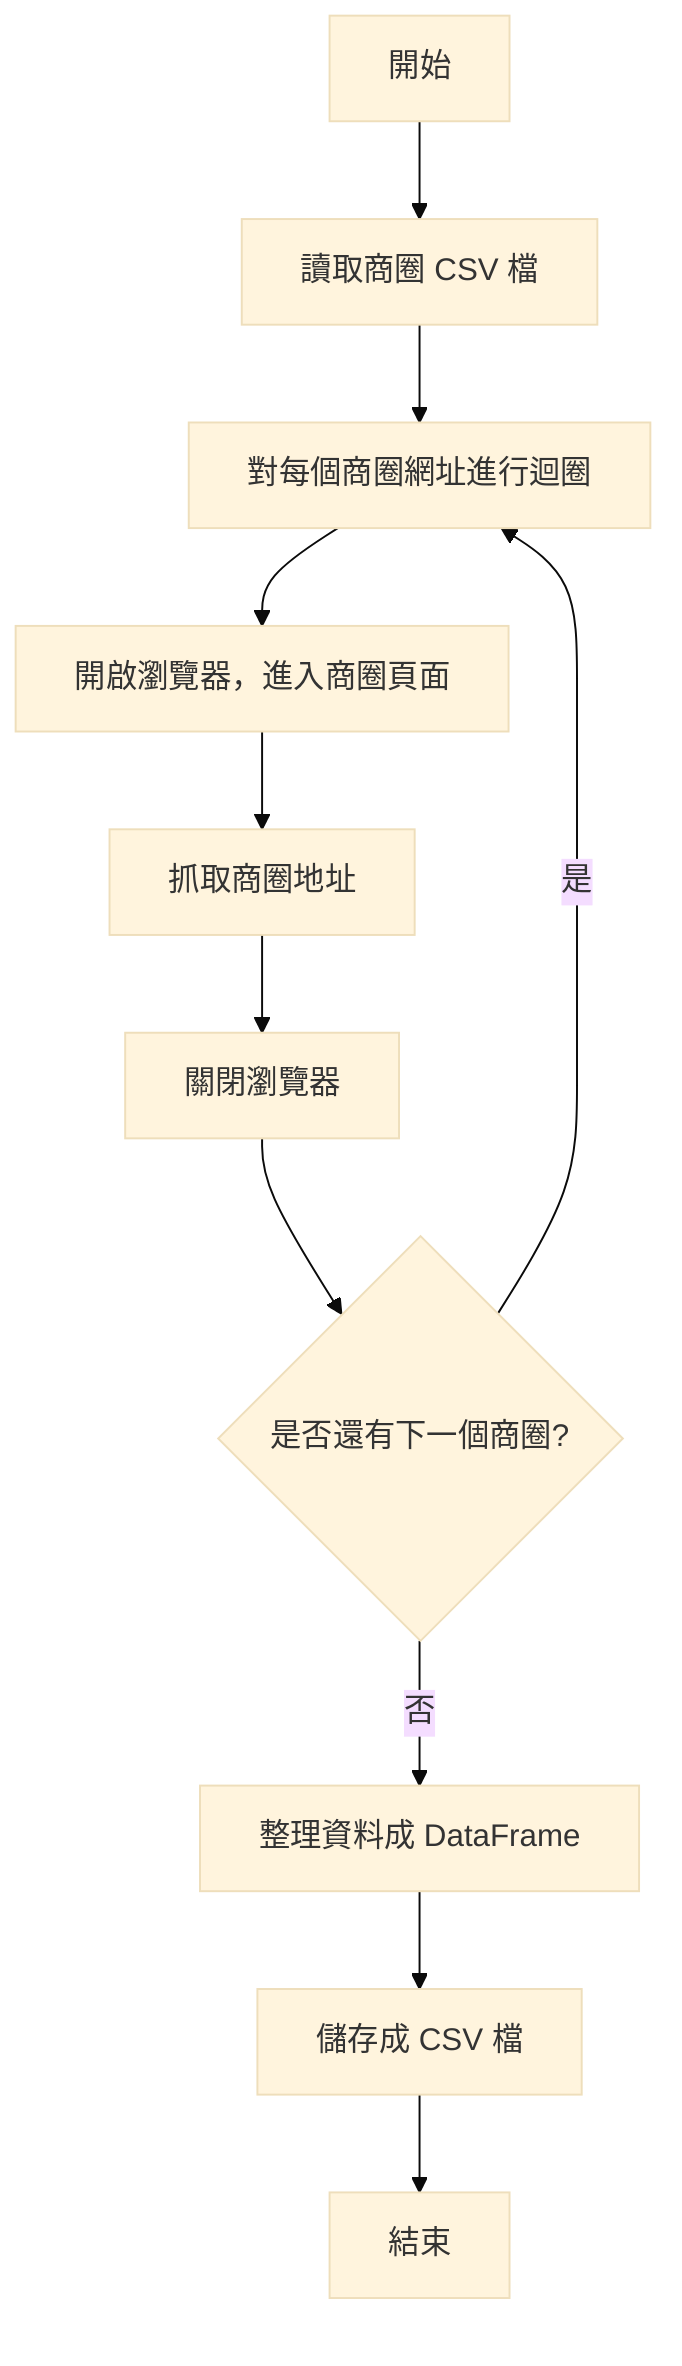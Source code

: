 %%{init: {"theme":"base"}}%%
flowchart TD
    A[開始] --> B[讀取商圈 CSV 檔]
    B --> C[對每個商圈網址進行迴圈]
    C --> D[開啟瀏覽器，進入商圈頁面]
    D --> E[抓取商圈地址]
    E --> F[關閉瀏覽器]
    F --> G{是否還有下一個商圈?}
    G -->|是| C
    G -->|否| H[整理資料成 DataFrame]
    H --> I[儲存成 CSV 檔]
    I --> J[結束]